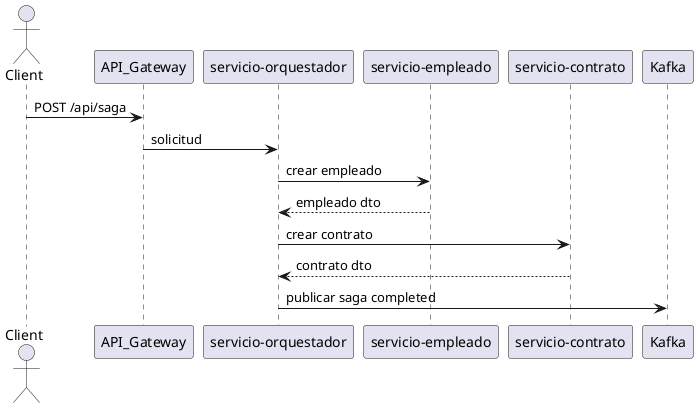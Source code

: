 @startuml
actor Client
Client -> API_Gateway : POST /api/saga
API_Gateway -> "servicio-orquestador" : solicitud
"servicio-orquestador" -> "servicio-empleado" : crear empleado
"servicio-empleado" --> "servicio-orquestador" : empleado dto
"servicio-orquestador" -> "servicio-contrato" : crear contrato
"servicio-contrato" --> "servicio-orquestador" : contrato dto
"servicio-orquestador" -> Kafka : publicar saga completed
@enduml
